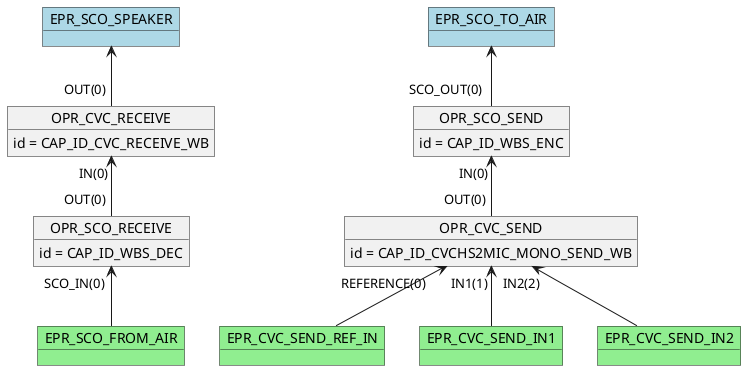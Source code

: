 @startuml

        object OPR_SCO_RECEIVE
        OPR_SCO_RECEIVE : id = CAP_ID_WBS_DEC
        object OPR_SCO_SEND
        OPR_SCO_SEND : id = CAP_ID_WBS_ENC
        object OPR_CVC_RECEIVE
        OPR_CVC_RECEIVE : id = CAP_ID_CVC_RECEIVE_WB
        object OPR_CVC_SEND
        OPR_CVC_SEND : id = CAP_ID_CVCHS2MIC_MONO_SEND_WB
        OPR_CVC_RECEIVE "IN(0)"<-- "OUT(0)" OPR_SCO_RECEIVE
        OPR_SCO_SEND "IN(0)"<-- "OUT(0)" OPR_CVC_SEND
        object EPR_SCO_FROM_AIR #lightgreen
        OPR_SCO_RECEIVE "SCO_IN(0)" <-- EPR_SCO_FROM_AIR
        object EPR_CVC_SEND_REF_IN #lightgreen
        OPR_CVC_SEND "REFERENCE(0)" <-- EPR_CVC_SEND_REF_IN
        object EPR_CVC_SEND_IN1 #lightgreen
        OPR_CVC_SEND "IN1(1)" <-- EPR_CVC_SEND_IN1
        object EPR_CVC_SEND_IN2 #lightgreen
        OPR_CVC_SEND "IN2(2)" <-- EPR_CVC_SEND_IN2
        object EPR_SCO_SPEAKER #lightblue
        EPR_SCO_SPEAKER <-- "OUT(0)" OPR_CVC_RECEIVE
        object EPR_SCO_TO_AIR #lightblue
        EPR_SCO_TO_AIR <-- "SCO_OUT(0)" OPR_SCO_SEND
    @enduml
